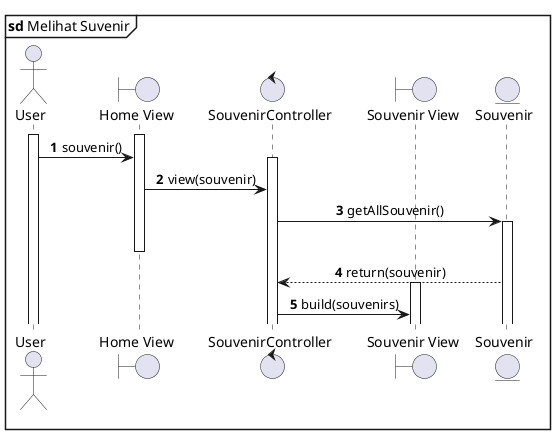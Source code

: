 @startuml Melihat Suvenir
mainframe **sd** Melihat Suvenir
actor "User" as User
boundary "Home View" as HomeView
control SouvenirController 
boundary "Souvenir View" as SouvenirView
entity Souvenir as SouvenirModel

autonumber
' autoactivate on
skinparam SequenceMessageAlignment center

activate User
activate HomeView
User->HomeView: souvenir()
activate SouvenirController
HomeView->SouvenirController: view(souvenir)
SouvenirController->SouvenirModel: getAllSouvenir()
activate SouvenirModel
deactivate HomeView
SouvenirModel-->SouvenirController: return(souvenir)
activate SouvenirView
SouvenirController->SouvenirView: build(souvenirs)



@enduml
